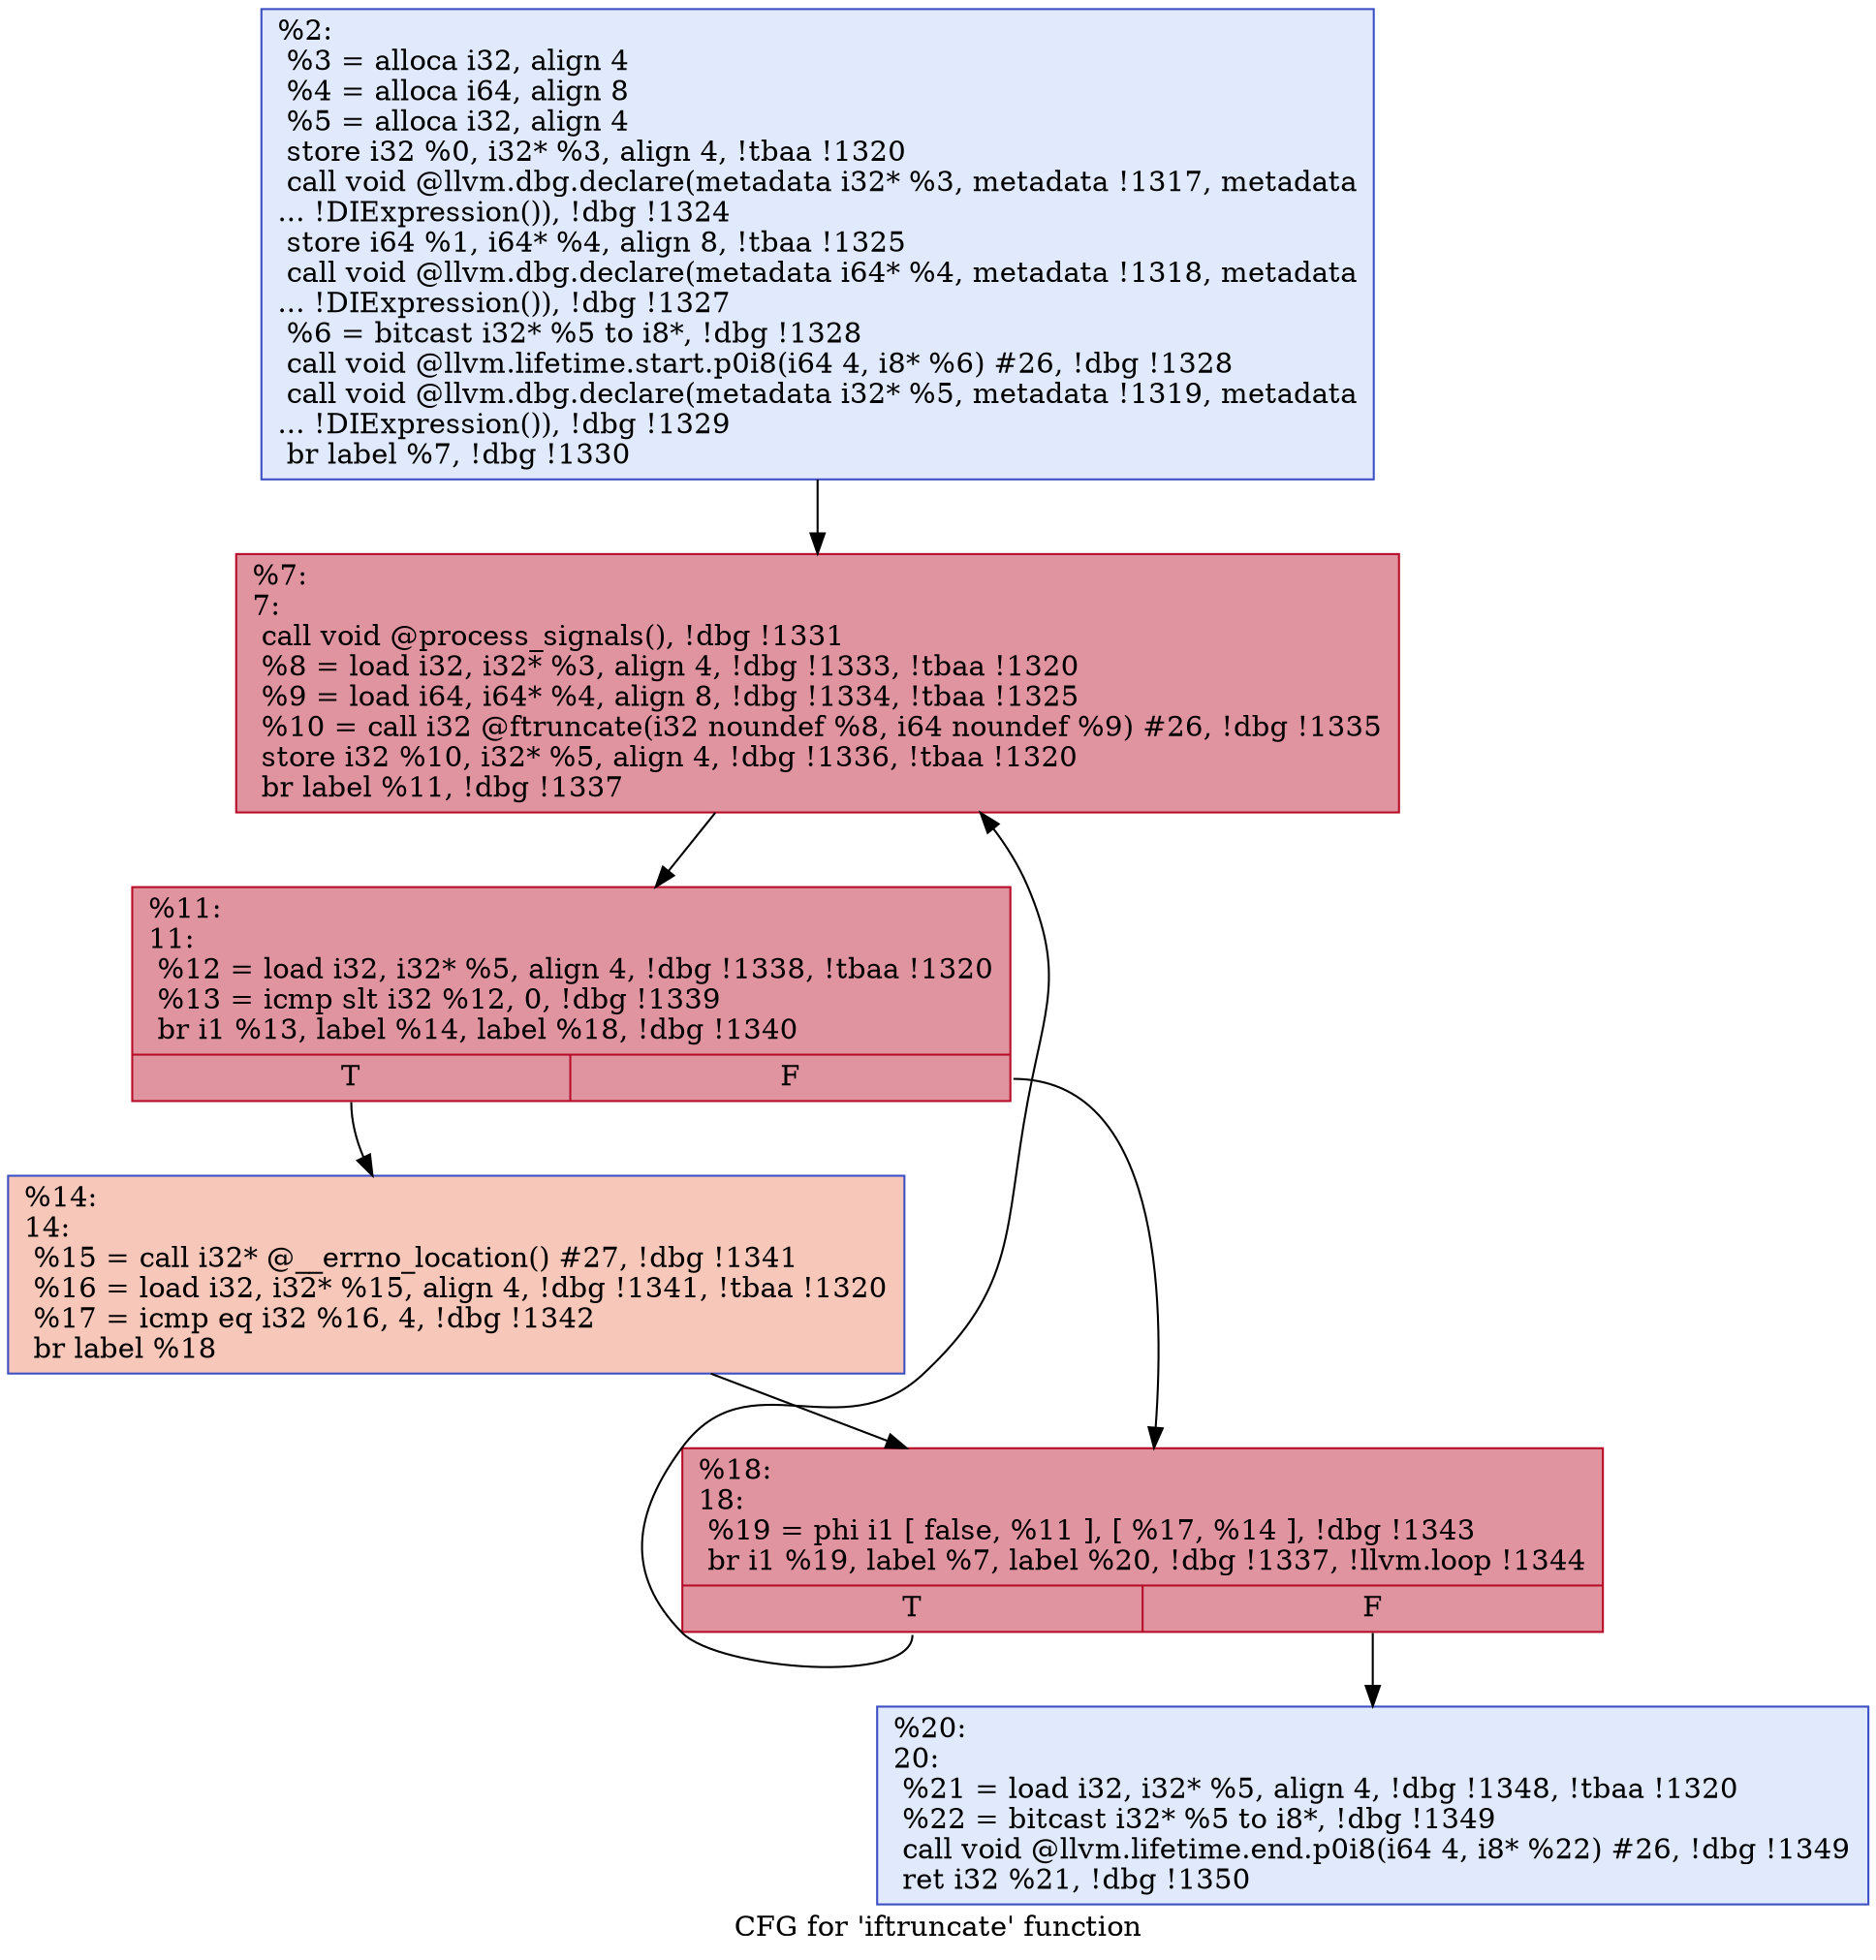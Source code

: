 digraph "CFG for 'iftruncate' function" {
	label="CFG for 'iftruncate' function";

	Node0xf4d150 [shape=record,color="#3d50c3ff", style=filled, fillcolor="#b9d0f970",label="{%2:\l  %3 = alloca i32, align 4\l  %4 = alloca i64, align 8\l  %5 = alloca i32, align 4\l  store i32 %0, i32* %3, align 4, !tbaa !1320\l  call void @llvm.dbg.declare(metadata i32* %3, metadata !1317, metadata\l... !DIExpression()), !dbg !1324\l  store i64 %1, i64* %4, align 8, !tbaa !1325\l  call void @llvm.dbg.declare(metadata i64* %4, metadata !1318, metadata\l... !DIExpression()), !dbg !1327\l  %6 = bitcast i32* %5 to i8*, !dbg !1328\l  call void @llvm.lifetime.start.p0i8(i64 4, i8* %6) #26, !dbg !1328\l  call void @llvm.dbg.declare(metadata i32* %5, metadata !1319, metadata\l... !DIExpression()), !dbg !1329\l  br label %7, !dbg !1330\l}"];
	Node0xf4d150 -> Node0xf4d1a0;
	Node0xf4d1a0 [shape=record,color="#b70d28ff", style=filled, fillcolor="#b70d2870",label="{%7:\l7:                                                \l  call void @process_signals(), !dbg !1331\l  %8 = load i32, i32* %3, align 4, !dbg !1333, !tbaa !1320\l  %9 = load i64, i64* %4, align 8, !dbg !1334, !tbaa !1325\l  %10 = call i32 @ftruncate(i32 noundef %8, i64 noundef %9) #26, !dbg !1335\l  store i32 %10, i32* %5, align 4, !dbg !1336, !tbaa !1320\l  br label %11, !dbg !1337\l}"];
	Node0xf4d1a0 -> Node0xf4d1f0;
	Node0xf4d1f0 [shape=record,color="#b70d28ff", style=filled, fillcolor="#b70d2870",label="{%11:\l11:                                               \l  %12 = load i32, i32* %5, align 4, !dbg !1338, !tbaa !1320\l  %13 = icmp slt i32 %12, 0, !dbg !1339\l  br i1 %13, label %14, label %18, !dbg !1340\l|{<s0>T|<s1>F}}"];
	Node0xf4d1f0:s0 -> Node0xf4d240;
	Node0xf4d1f0:s1 -> Node0xf4d290;
	Node0xf4d240 [shape=record,color="#3d50c3ff", style=filled, fillcolor="#ec7f6370",label="{%14:\l14:                                               \l  %15 = call i32* @__errno_location() #27, !dbg !1341\l  %16 = load i32, i32* %15, align 4, !dbg !1341, !tbaa !1320\l  %17 = icmp eq i32 %16, 4, !dbg !1342\l  br label %18\l}"];
	Node0xf4d240 -> Node0xf4d290;
	Node0xf4d290 [shape=record,color="#b70d28ff", style=filled, fillcolor="#b70d2870",label="{%18:\l18:                                               \l  %19 = phi i1 [ false, %11 ], [ %17, %14 ], !dbg !1343\l  br i1 %19, label %7, label %20, !dbg !1337, !llvm.loop !1344\l|{<s0>T|<s1>F}}"];
	Node0xf4d290:s0 -> Node0xf4d1a0;
	Node0xf4d290:s1 -> Node0xf4d2e0;
	Node0xf4d2e0 [shape=record,color="#3d50c3ff", style=filled, fillcolor="#b9d0f970",label="{%20:\l20:                                               \l  %21 = load i32, i32* %5, align 4, !dbg !1348, !tbaa !1320\l  %22 = bitcast i32* %5 to i8*, !dbg !1349\l  call void @llvm.lifetime.end.p0i8(i64 4, i8* %22) #26, !dbg !1349\l  ret i32 %21, !dbg !1350\l}"];
}

